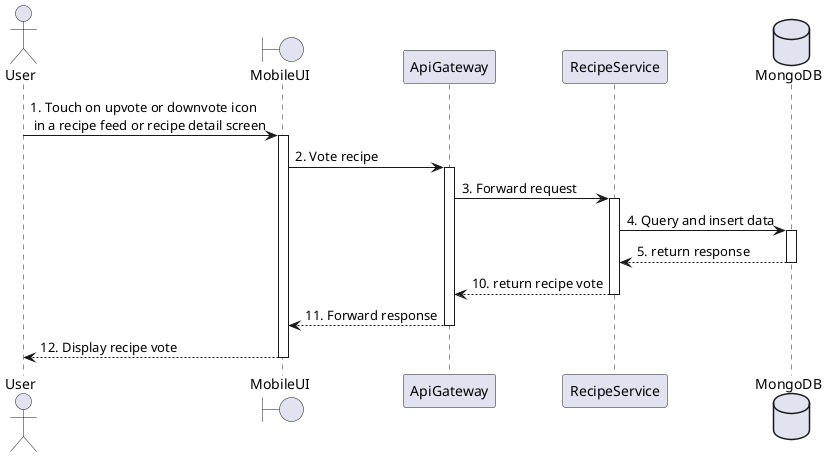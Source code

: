 @startuml VoteRecipe
actor User
boundary MobileUI
participant ApiGateway
participant RecipeService
database MongoDB

User -> MobileUI: 1. Touch on upvote or downvote icon \n in a recipe feed or recipe detail screen
activate MobileUI

MobileUI -> ApiGateway: 2. Vote recipe
activate ApiGateway

ApiGateway -> RecipeService: 3. Forward request
activate RecipeService

database MongoDB
RecipeService -> MongoDB: 4. Query and insert data
activate MongoDB
RecipeService <-- MongoDB: 5. return response
deactivate MongoDB

ApiGateway <-- RecipeService: 10. return recipe vote
deactivate RecipeService
MobileUI <-- ApiGateway: 11. Forward response
deactivate ApiGateway
User <-- MobileUI: 12. Display recipe vote
deactivate MobileUI

@enduml
